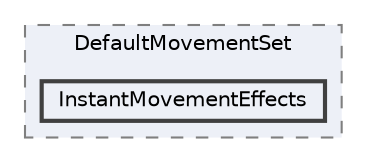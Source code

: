 digraph "InstantMovementEffects"
{
 // INTERACTIVE_SVG=YES
 // LATEX_PDF_SIZE
  bgcolor="transparent";
  edge [fontname=Helvetica,fontsize=10,labelfontname=Helvetica,labelfontsize=10];
  node [fontname=Helvetica,fontsize=10,shape=box,height=0.2,width=0.4];
  compound=true
  subgraph clusterdir_3f3fc8d7bf00e45fa5060924e162ed87 {
    graph [ bgcolor="#edf0f7", pencolor="grey50", label="DefaultMovementSet", fontname=Helvetica,fontsize=10 style="filled,dashed", URL="dir_3f3fc8d7bf00e45fa5060924e162ed87.html",tooltip=""]
  dir_72a840385973e368c6d2cf711c4df40d [label="InstantMovementEffects", fillcolor="#edf0f7", color="grey25", style="filled,bold", URL="dir_72a840385973e368c6d2cf711c4df40d.html",tooltip=""];
  }
}
